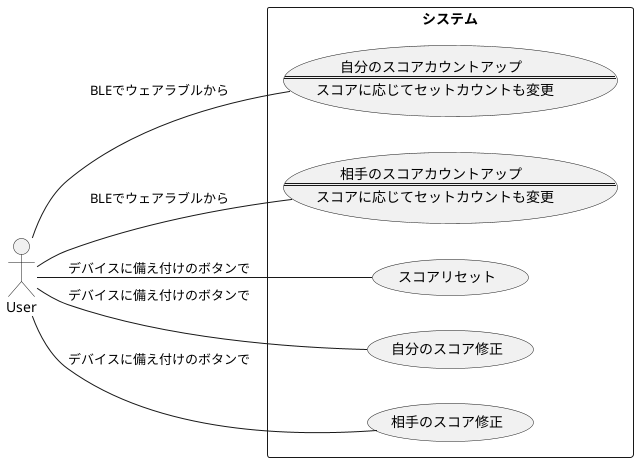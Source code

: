 @startuml

left to right direction

actor "User" as ActorUser

Rectangle "システム" as PackageSystem{
  usecase "自分のスコアカウントアップ \n==\n スコアに応じてセットカウントも変更" as UsecaseSelfScoreUp
  usecase "相手のスコアカウントアップ \n==\n スコアに応じてセットカウントも変更" as UsecaseEnemyScoreUp
  usecase "スコアリセット" as UsecaseScoreReset
  usecase "自分のスコア修正" as UsecaseSelfScoreChange
  usecase "相手のスコア修正" as UsecaseEnemyScoreChange
}

ActorUser -- UsecaseSelfScoreUp : BLEでウェアラブルから
ActorUser -- UsecaseEnemyScoreUp : BLEでウェアラブルから
ActorUser -- UsecaseScoreReset : デバイスに備え付けのボタンで
ActorUser -- UsecaseSelfScoreChange : デバイスに備え付けのボタンで
ActorUser -- UsecaseEnemyScoreChange : デバイスに備え付けのボタンで

@enduml
